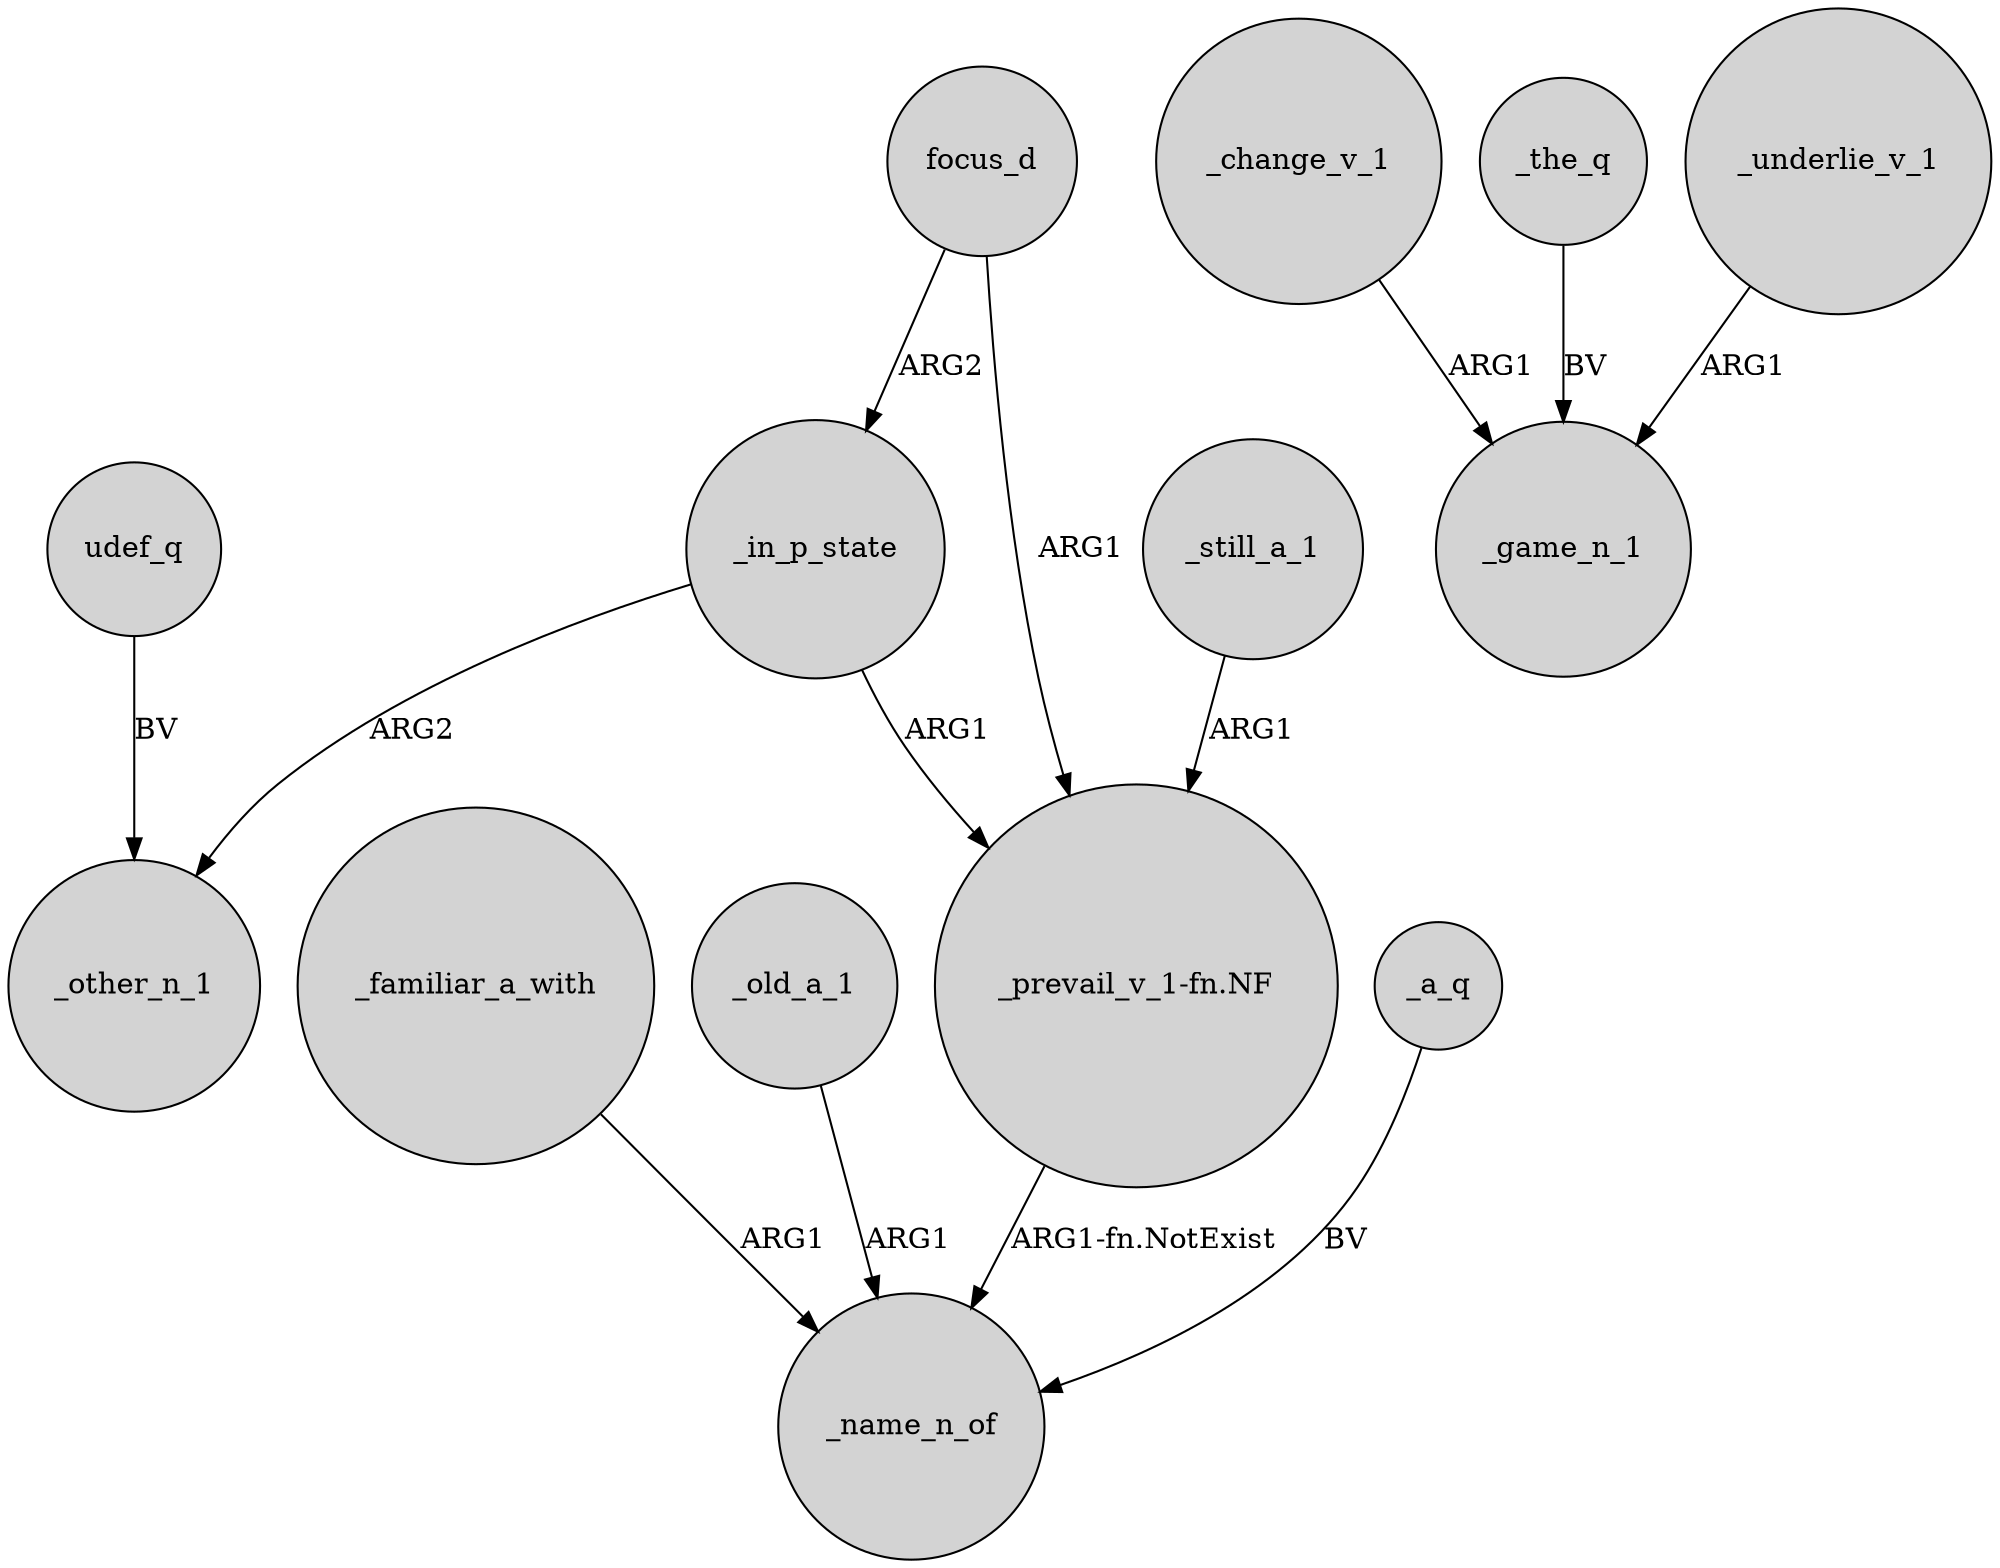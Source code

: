 digraph {
	node [shape=circle style=filled]
	_in_p_state -> _other_n_1 [label=ARG2]
	_change_v_1 -> _game_n_1 [label=ARG1]
	_familiar_a_with -> _name_n_of [label=ARG1]
	_old_a_1 -> _name_n_of [label=ARG1]
	_still_a_1 -> "_prevail_v_1-fn.NF" [label=ARG1]
	_a_q -> _name_n_of [label=BV]
	focus_d -> "_prevail_v_1-fn.NF" [label=ARG1]
	"_prevail_v_1-fn.NF" -> _name_n_of [label="ARG1-fn.NotExist"]
	_the_q -> _game_n_1 [label=BV]
	udef_q -> _other_n_1 [label=BV]
	_underlie_v_1 -> _game_n_1 [label=ARG1]
	focus_d -> _in_p_state [label=ARG2]
	_in_p_state -> "_prevail_v_1-fn.NF" [label=ARG1]
}
